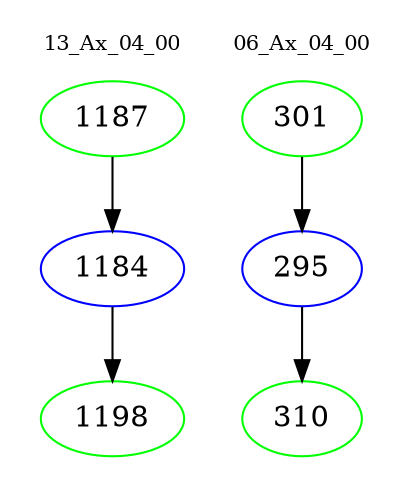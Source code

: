 digraph{
subgraph cluster_0 {
color = white
label = "13_Ax_04_00";
fontsize=10;
T0_1187 [label="1187", color="green"]
T0_1187 -> T0_1184 [color="black"]
T0_1184 [label="1184", color="blue"]
T0_1184 -> T0_1198 [color="black"]
T0_1198 [label="1198", color="green"]
}
subgraph cluster_1 {
color = white
label = "06_Ax_04_00";
fontsize=10;
T1_301 [label="301", color="green"]
T1_301 -> T1_295 [color="black"]
T1_295 [label="295", color="blue"]
T1_295 -> T1_310 [color="black"]
T1_310 [label="310", color="green"]
}
}
